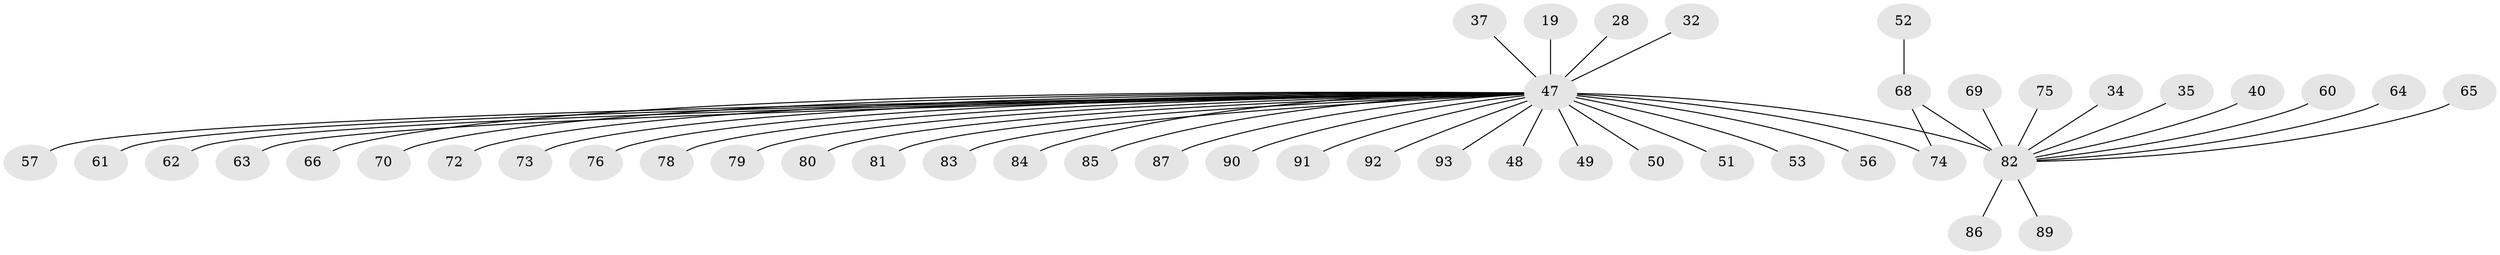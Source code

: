 // original degree distribution, {12: 0.021505376344086023, 16: 0.010752688172043012, 15: 0.010752688172043012, 4: 0.021505376344086023, 7: 0.010752688172043012, 14: 0.010752688172043012, 3: 0.13978494623655913, 22: 0.010752688172043012, 2: 0.1935483870967742, 10: 0.021505376344086023, 5: 0.021505376344086023, 1: 0.5053763440860215, 6: 0.021505376344086023}
// Generated by graph-tools (version 1.1) at 2025/48/03/09/25 04:48:35]
// undirected, 46 vertices, 46 edges
graph export_dot {
graph [start="1"]
  node [color=gray90,style=filled];
  19;
  28;
  32;
  34;
  35;
  37 [super="+36"];
  40;
  47 [super="+8+31+13+14+15+24+26+27"];
  48;
  49;
  50;
  51 [super="+46"];
  52;
  53;
  56;
  57;
  60;
  61;
  62;
  63;
  64;
  65;
  66;
  68 [super="+67+39"];
  69;
  70;
  72;
  73;
  74 [super="+38+44"];
  75;
  76;
  78;
  79 [super="+45"];
  80;
  81 [super="+16+23"];
  82 [super="+7+25+71"];
  83 [super="+58"];
  84;
  85;
  86;
  87;
  89;
  90;
  91;
  92 [super="+41"];
  93 [super="+12+77+88"];
  19 -- 47 [weight=2];
  28 -- 47;
  32 -- 47;
  34 -- 82;
  35 -- 82;
  37 -- 47 [weight=2];
  40 -- 82;
  47 -- 73;
  47 -- 74 [weight=4];
  47 -- 79;
  47 -- 81;
  47 -- 82 [weight=19];
  47 -- 84 [weight=3];
  47 -- 85;
  47 -- 87;
  47 -- 90;
  47 -- 93 [weight=3];
  47 -- 56;
  47 -- 62;
  47 -- 48;
  47 -- 49;
  47 -- 50 [weight=2];
  47 -- 51;
  47 -- 53;
  47 -- 57 [weight=2];
  47 -- 61;
  47 -- 63;
  47 -- 66;
  47 -- 70;
  47 -- 72;
  47 -- 76;
  47 -- 78;
  47 -- 80;
  47 -- 83;
  47 -- 91;
  47 -- 92 [weight=3];
  52 -- 68;
  60 -- 82;
  64 -- 82;
  65 -- 82;
  68 -- 82 [weight=4];
  68 -- 74 [weight=2];
  69 -- 82;
  75 -- 82;
  82 -- 86;
  82 -- 89;
}
